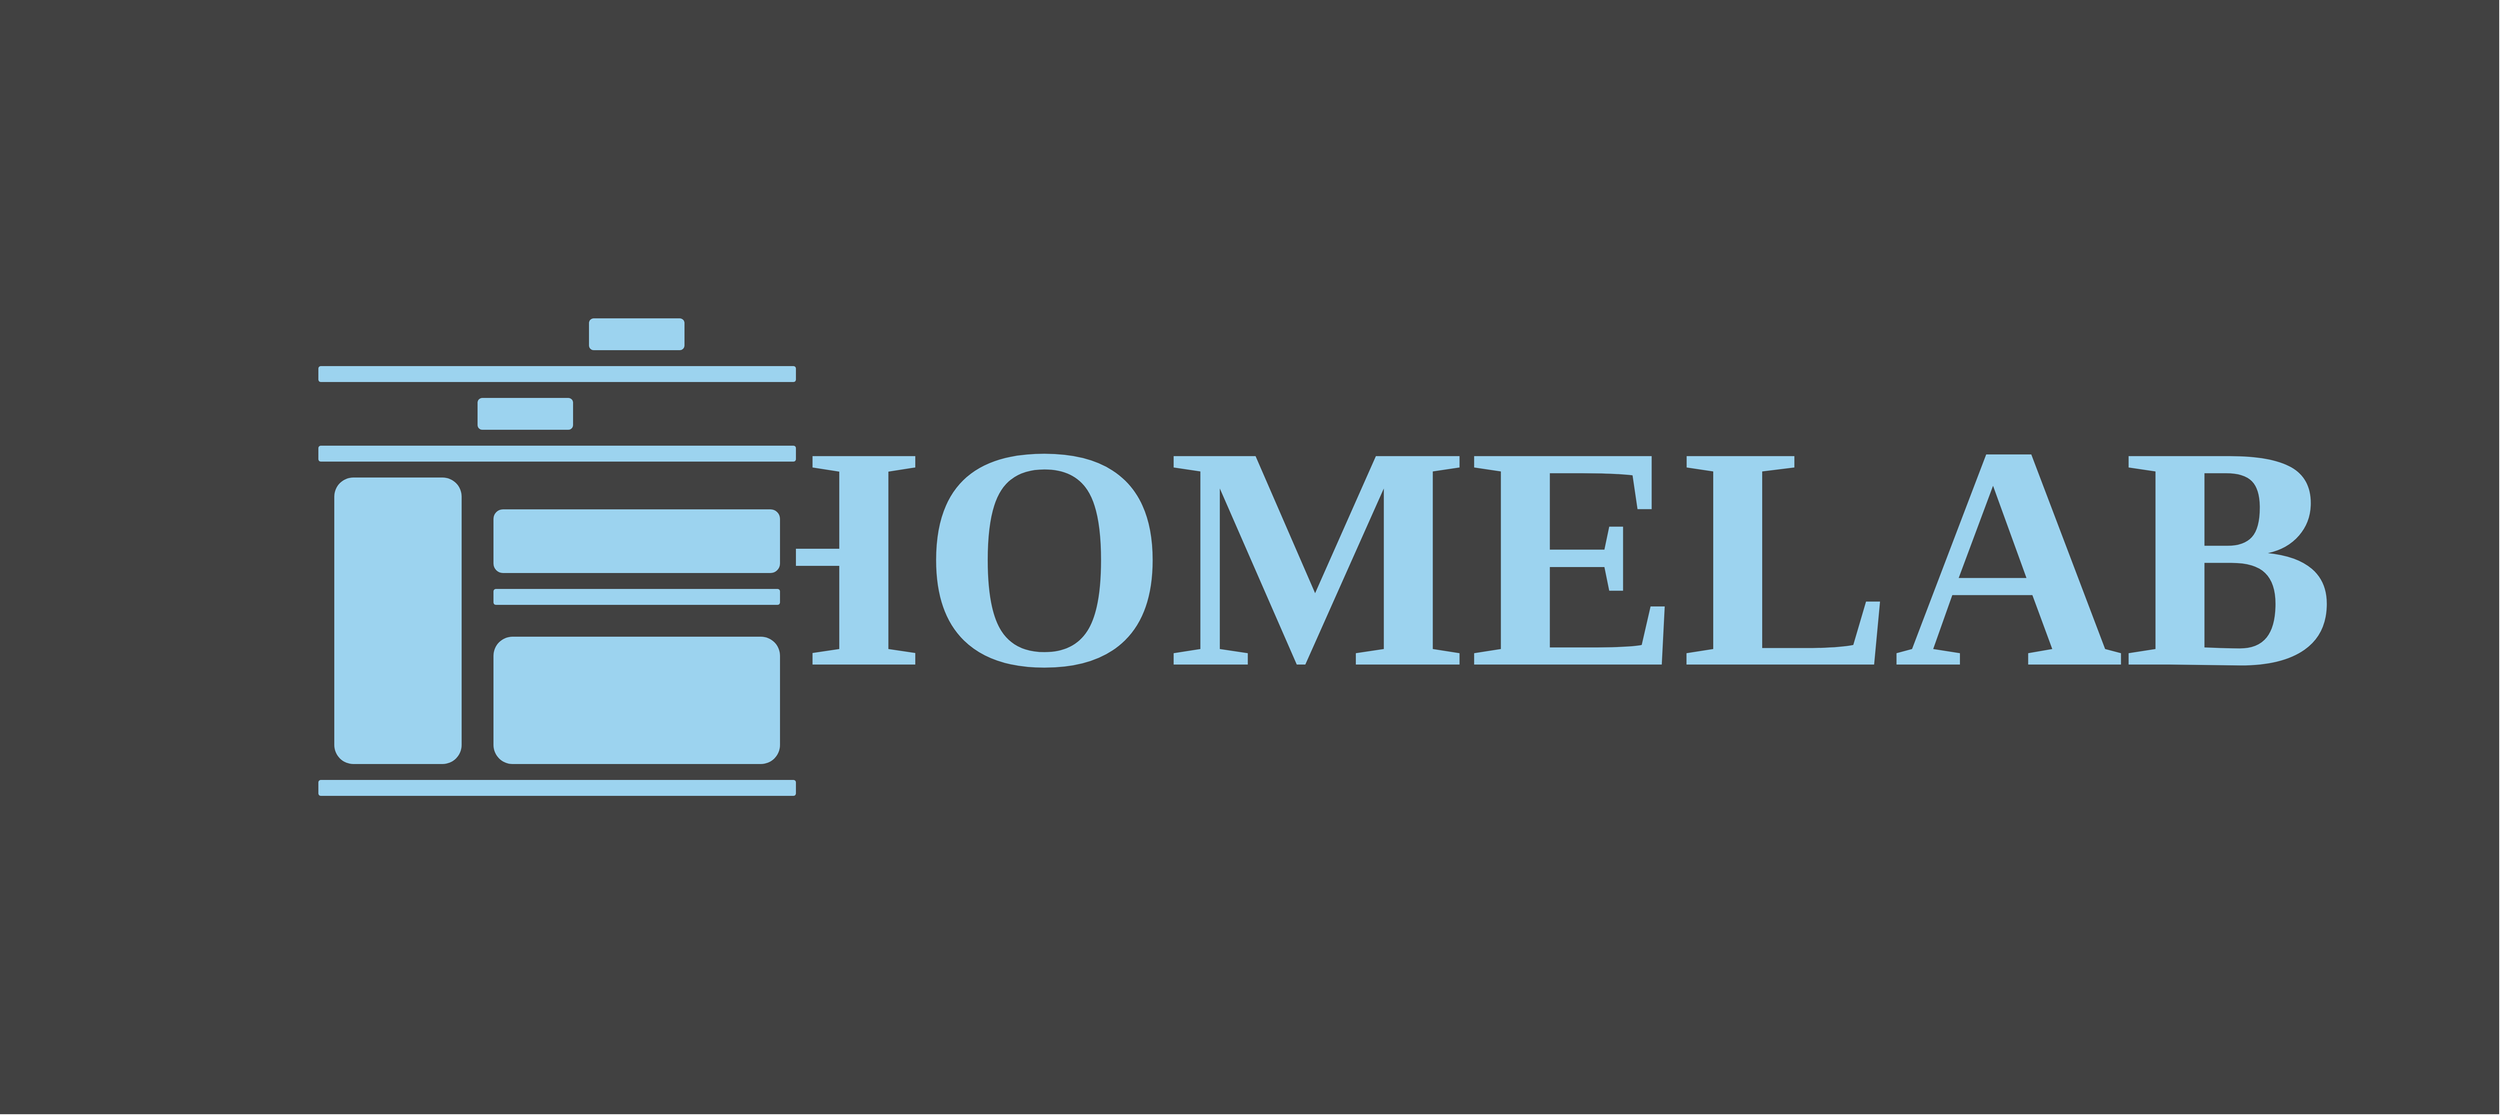 <mxfile version="24.7.8" pages="2">
  <diagram id="zPEed6OxOjPAdNQpRG2N" name="logo">
    <mxGraphModel dx="10387" dy="6369" grid="1" gridSize="10" guides="1" tooltips="1" connect="1" arrows="1" fold="1" page="1" pageScale="1" pageWidth="827" pageHeight="1169" math="0" shadow="0">
      <root>
        <mxCell id="0" />
        <mxCell id="1" parent="0" />
        <mxCell id="fTApBSyJ4Z5HYg82tnDg-4" value="" style="rounded=0;whiteSpace=wrap;html=1;strokeColor=none;fillColor=#414141;fillStyle=auto;" vertex="1" parent="1">
          <mxGeometry x="-400" y="-400" width="3140" height="1400" as="geometry" />
        </mxCell>
        <mxCell id="fTApBSyJ4Z5HYg82tnDg-2" value="&lt;h1 style=&quot;font-size: 400px;&quot;&gt;&lt;font style=&quot;font-size: 400px;&quot;&gt;HOMELAB&lt;/font&gt;&lt;/h1&gt;" style="text;html=1;align=center;verticalAlign=middle;whiteSpace=wrap;rounded=0;fontFamily=Lucida Console;fontColor=#9CD3EF;fontSize=400;strokeColor=none;fillColor=none;movable=1;resizable=1;rotatable=1;deletable=1;editable=1;locked=0;connectable=1;" vertex="1" parent="1">
          <mxGeometry x="640" y="150" width="1700" height="300" as="geometry" />
        </mxCell>
        <mxCell id="fTApBSyJ4Z5HYg82tnDg-3" value="" style="rounded=0;whiteSpace=wrap;html=1;strokeColor=none;fillColor=#414141;fillStyle=auto;" vertex="1" parent="1">
          <mxGeometry width="600" height="600" as="geometry" />
        </mxCell>
        <mxCell id="zuGlKQwFUJOdUV5RILmh-7" value="" style="rounded=1;whiteSpace=wrap;html=1;rotation=90;strokeColor=none;fillColor=#9cd3ef;" vertex="1" parent="1">
          <mxGeometry x="290" y="290" width="20" height="600" as="geometry" />
        </mxCell>
        <mxCell id="6M_WuwpJhLI5Bj3-2skB-1" value="" style="rounded=1;whiteSpace=wrap;html=1;strokeColor=none;fillColor=#9cd3ef;" vertex="1" parent="1">
          <mxGeometry x="20" y="200" width="160" height="360" as="geometry" />
        </mxCell>
        <mxCell id="JKTs2MuyfRl4oTqDqETe-1" value="" style="rounded=1;whiteSpace=wrap;html=1;rotation=90;strokeColor=none;fillColor=#9cd3ef;" vertex="1" parent="1">
          <mxGeometry x="320" y="300" width="160" height="360" as="geometry" />
        </mxCell>
        <mxCell id="JKTs2MuyfRl4oTqDqETe-3" value="" style="rounded=1;whiteSpace=wrap;html=1;rotation=90;strokeColor=none;fillColor=#9cd3ef;" vertex="1" parent="1">
          <mxGeometry x="360" y="100" width="80" height="360" as="geometry" />
        </mxCell>
        <mxCell id="JKTs2MuyfRl4oTqDqETe-4" value="" style="rounded=1;whiteSpace=wrap;html=1;rotation=90;strokeColor=none;fillColor=#9cd3ef;" vertex="1" parent="1">
          <mxGeometry x="390" y="170" width="20" height="360" as="geometry" />
        </mxCell>
        <mxCell id="JKTs2MuyfRl4oTqDqETe-5" value="" style="rounded=1;whiteSpace=wrap;html=1;rotation=90;strokeColor=none;fillColor=#9cd3ef;" vertex="1" parent="1">
          <mxGeometry x="290" y="-130" width="20" height="600" as="geometry" />
        </mxCell>
        <mxCell id="JKTs2MuyfRl4oTqDqETe-6" value="" style="rounded=1;whiteSpace=wrap;html=1;rotation=90;strokeColor=none;fillColor=#9cd3ef;" vertex="1" parent="1">
          <mxGeometry x="290" y="-230" width="20" height="600" as="geometry" />
        </mxCell>
        <mxCell id="JKTs2MuyfRl4oTqDqETe-7" value="" style="rounded=1;whiteSpace=wrap;html=1;rotation=90;strokeColor=none;fillColor=#9cd3ef;" vertex="1" parent="1">
          <mxGeometry x="380" y="-40" width="40" height="120" as="geometry" />
        </mxCell>
        <mxCell id="JKTs2MuyfRl4oTqDqETe-8" value="" style="rounded=1;whiteSpace=wrap;html=1;rotation=90;strokeColor=none;fillColor=#9cd3ef;" vertex="1" parent="1">
          <mxGeometry x="240" y="60" width="40" height="120" as="geometry" />
        </mxCell>
      </root>
    </mxGraphModel>
  </diagram>
  <diagram id="EGkGJ_t0B3l-Swz5pYGq" name="Página-2">
    <mxGraphModel dx="9560" dy="5200" grid="1" gridSize="10" guides="1" tooltips="1" connect="1" arrows="1" fold="1" page="1" pageScale="1" pageWidth="827" pageHeight="1169" math="0" shadow="0">
      <root>
        <mxCell id="0" />
        <mxCell id="1" parent="0" />
        <mxCell id="6bU0KQtbJBkSRcwKctyA-1" value="" style="rounded=0;whiteSpace=wrap;html=1;strokeColor=none;fillColor=#414141;fillStyle=auto;" vertex="1" parent="1">
          <mxGeometry width="3140" height="3140" as="geometry" />
        </mxCell>
        <mxCell id="6bU0KQtbJBkSRcwKctyA-2" value="&lt;h1 style=&quot;font-size: 400px;&quot;&gt;&lt;font style=&quot;font-size: 400px;&quot;&gt;HOMELAB&lt;/font&gt;&lt;/h1&gt;" style="text;html=1;align=center;verticalAlign=middle;whiteSpace=wrap;rounded=0;fontFamily=Lucida Console;fontColor=#9CD3EF;fontSize=400;strokeColor=none;fillColor=none;movable=1;resizable=1;rotatable=1;deletable=1;editable=1;locked=0;connectable=1;" vertex="1" parent="1">
          <mxGeometry x="720" y="2110" width="1700" height="300" as="geometry" />
        </mxCell>
        <mxCell id="6bU0KQtbJBkSRcwKctyA-3" value="" style="group;aspect=fixed;" vertex="1" connectable="0" parent="1">
          <mxGeometry x="970" y="670" width="1200" height="1200" as="geometry" />
        </mxCell>
        <mxCell id="6bU0KQtbJBkSRcwKctyA-4" value="" style="rounded=0;whiteSpace=wrap;html=1;strokeColor=none;fillColor=#414141;fillStyle=auto;" vertex="1" parent="6bU0KQtbJBkSRcwKctyA-3">
          <mxGeometry y="7.105e-15" width="1200" height="1200" as="geometry" />
        </mxCell>
        <mxCell id="6bU0KQtbJBkSRcwKctyA-5" value="" style="rounded=1;whiteSpace=wrap;html=1;rotation=90;strokeColor=none;fillColor=#9cd3ef;" vertex="1" parent="6bU0KQtbJBkSRcwKctyA-3">
          <mxGeometry x="580" y="580" width="40" height="1200" as="geometry" />
        </mxCell>
        <mxCell id="6bU0KQtbJBkSRcwKctyA-6" value="" style="rounded=1;whiteSpace=wrap;html=1;strokeColor=none;fillColor=#9cd3ef;" vertex="1" parent="6bU0KQtbJBkSRcwKctyA-3">
          <mxGeometry x="40" y="400" width="320" height="720" as="geometry" />
        </mxCell>
        <mxCell id="6bU0KQtbJBkSRcwKctyA-7" value="" style="rounded=1;whiteSpace=wrap;html=1;rotation=90;strokeColor=none;fillColor=#9cd3ef;" vertex="1" parent="6bU0KQtbJBkSRcwKctyA-3">
          <mxGeometry x="640" y="600" width="320" height="720" as="geometry" />
        </mxCell>
        <mxCell id="6bU0KQtbJBkSRcwKctyA-8" value="" style="rounded=1;whiteSpace=wrap;html=1;rotation=90;strokeColor=none;fillColor=#9cd3ef;" vertex="1" parent="6bU0KQtbJBkSRcwKctyA-3">
          <mxGeometry x="720" y="200" width="160" height="720" as="geometry" />
        </mxCell>
        <mxCell id="6bU0KQtbJBkSRcwKctyA-9" value="" style="rounded=1;whiteSpace=wrap;html=1;rotation=90;strokeColor=none;fillColor=#9cd3ef;" vertex="1" parent="6bU0KQtbJBkSRcwKctyA-3">
          <mxGeometry x="780" y="340" width="40" height="720" as="geometry" />
        </mxCell>
        <mxCell id="6bU0KQtbJBkSRcwKctyA-10" value="" style="rounded=1;whiteSpace=wrap;html=1;rotation=90;strokeColor=none;fillColor=#9cd3ef;" vertex="1" parent="6bU0KQtbJBkSRcwKctyA-3">
          <mxGeometry x="580" y="-260" width="40" height="1200" as="geometry" />
        </mxCell>
        <mxCell id="6bU0KQtbJBkSRcwKctyA-11" value="" style="rounded=1;whiteSpace=wrap;html=1;rotation=90;strokeColor=none;fillColor=#9cd3ef;" vertex="1" parent="6bU0KQtbJBkSRcwKctyA-3">
          <mxGeometry x="580" y="-460" width="40" height="1200" as="geometry" />
        </mxCell>
        <mxCell id="6bU0KQtbJBkSRcwKctyA-12" value="" style="rounded=1;whiteSpace=wrap;html=1;rotation=90;strokeColor=none;fillColor=#9cd3ef;" vertex="1" parent="6bU0KQtbJBkSRcwKctyA-3">
          <mxGeometry x="760" y="-80" width="80" height="240" as="geometry" />
        </mxCell>
        <mxCell id="6bU0KQtbJBkSRcwKctyA-13" value="" style="rounded=1;whiteSpace=wrap;html=1;rotation=90;strokeColor=none;fillColor=#9cd3ef;" vertex="1" parent="6bU0KQtbJBkSRcwKctyA-3">
          <mxGeometry x="480" y="120" width="80" height="240" as="geometry" />
        </mxCell>
      </root>
    </mxGraphModel>
  </diagram>
</mxfile>
